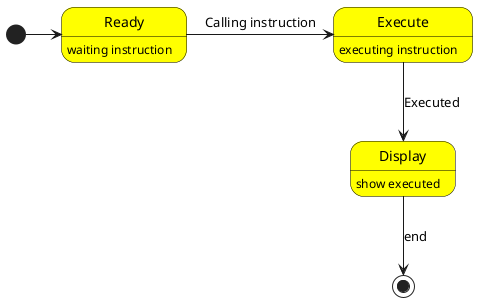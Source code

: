@startuml execute
skinparam Shadowing false
skinparam state{
BackgroundColor Yellow
BorderColor black
}
[*] -> Ready
Ready : waiting instruction
Ready -> Execute : Calling instruction
Execute : executing instruction
Execute --> Display : Executed
Display : show executed 
Display --> [*] : end
@enduml